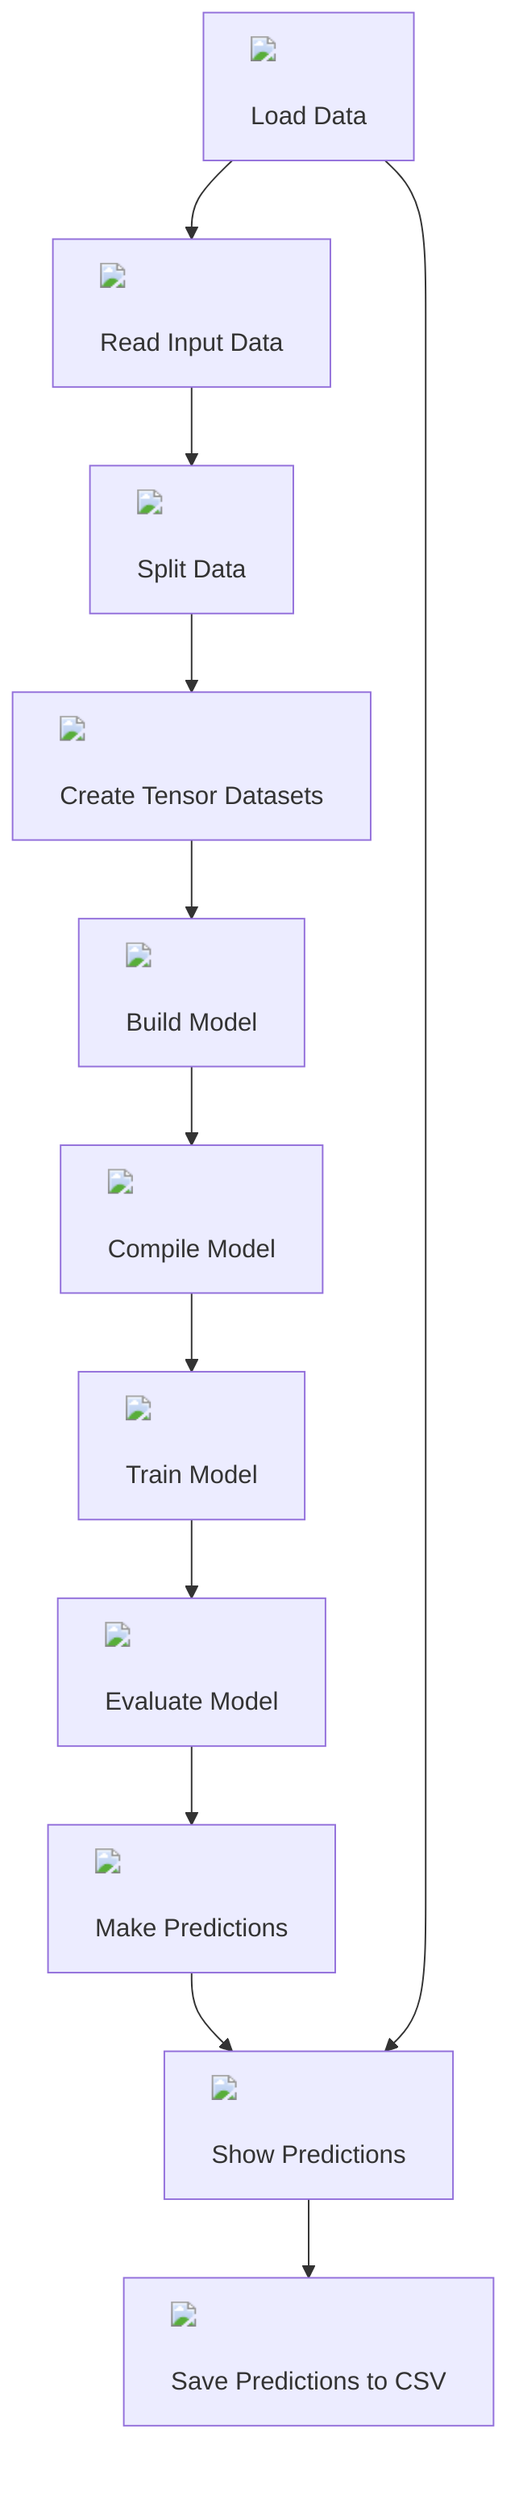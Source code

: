 flowchart TD
    A["<img src='file.svg'/> <br/> Load Data"] --> B["<img src='table.svg'/> <br/> Read Input Data"]
    B --> C["<img src='column_split.svg'/> <br/> Split Data"]
    C --> D["<img src='table.svg'/> <br/> Create Tensor Datasets"]
    D --> E["<img src='brain.svg'/> <br/> Build Model"]
    E --> F["<img src='brain.svg'/> <br/> Compile Model"]
    F --> G["<img src='brain.svg'/> <br/> Train Model"]
    G --> H["<img src='brain.svg'/> <br/> Evaluate Model"]
    H --> I["<img src='table.svg'/> <br/> Make Predictions"]
    I --> J["<img src='scatter_plot_template.svg'/> <br/> Show Predictions"]
    J --> K["<img src='file.svg'/> <br/> Save Predictions to CSV"]

    A --> J